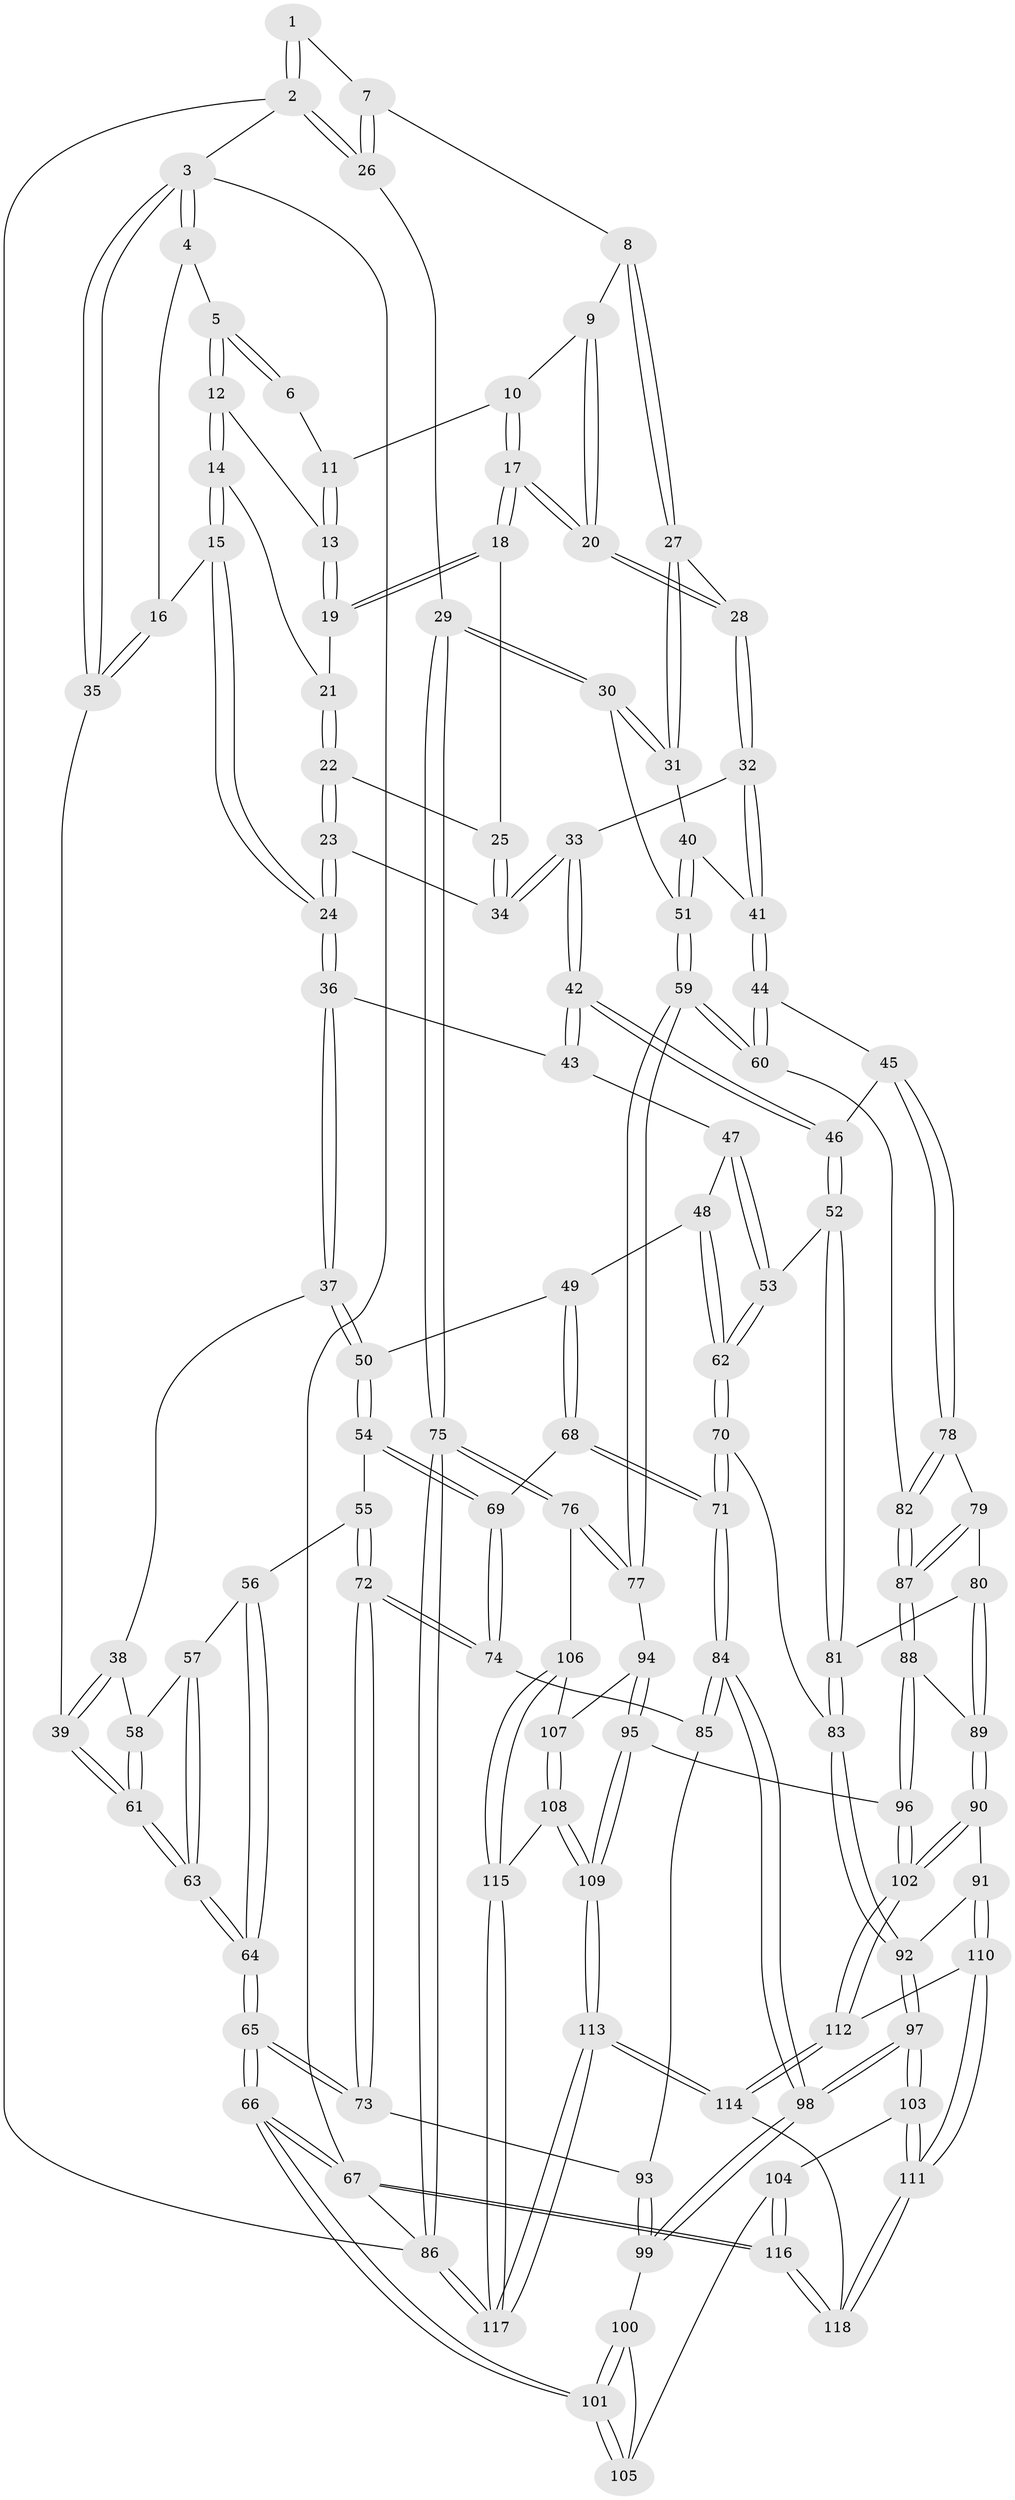 // Generated by graph-tools (version 1.1) at 2025/27/03/09/25 03:27:09]
// undirected, 118 vertices, 292 edges
graph export_dot {
graph [start="1"]
  node [color=gray90,style=filled];
  1 [pos="+0.6482924962642708+0"];
  2 [pos="+1+0"];
  3 [pos="+0+0"];
  4 [pos="+0.1607171404570591+0"];
  5 [pos="+0.17799961687961557+0"];
  6 [pos="+0.5921985937621591+0"];
  7 [pos="+0.8031380840383863+0.17613215253716497"];
  8 [pos="+0.780876693843309+0.19485775894161528"];
  9 [pos="+0.653967843027413+0.12638783690343694"];
  10 [pos="+0.6238739584141477+0.08433953781381792"];
  11 [pos="+0.5859829855530246+0"];
  12 [pos="+0.3323251679967636+0.10042350650322024"];
  13 [pos="+0.47483782491495574+0.09179236375551025"];
  14 [pos="+0.31923476985625293+0.16907481815408046"];
  15 [pos="+0.20473274553528767+0.27396875308040325"];
  16 [pos="+0.16909422229342333+0.2407377243183949"];
  17 [pos="+0.533571909365272+0.22402547867027658"];
  18 [pos="+0.5125391043132844+0.21855424921507907"];
  19 [pos="+0.4899441034102278+0.17852738310861696"];
  20 [pos="+0.5926300468212945+0.2623423165632313"];
  21 [pos="+0.34752935200502794+0.18248763322748676"];
  22 [pos="+0.41708203413072426+0.2696109302304141"];
  23 [pos="+0.3788113438007266+0.32340907886524767"];
  24 [pos="+0.22315447186847792+0.3479391203156572"];
  25 [pos="+0.49416124688273266+0.2347260891202667"];
  26 [pos="+1+0.08500229038064798"];
  27 [pos="+0.7294296565333283+0.2885632507449182"];
  28 [pos="+0.6577363756990598+0.3292645990128347"];
  29 [pos="+1+0.3943160714705049"];
  30 [pos="+1+0.4133537941088451"];
  31 [pos="+0.9076721500357102+0.4050805040996058"];
  32 [pos="+0.6518617948394695+0.34845841174110975"];
  33 [pos="+0.47586252583367755+0.4083574834548522"];
  34 [pos="+0.4701294253908633+0.39931997923155105"];
  35 [pos="+0+0.14928223683884007"];
  36 [pos="+0.2205695761610204+0.3591077481550704"];
  37 [pos="+0.1951890884743372+0.4010584482100248"];
  38 [pos="+0.16091575070372213+0.41279210306059094"];
  39 [pos="+0+0.24384097943405947"];
  40 [pos="+0.7800913883757801+0.4776473366648066"];
  41 [pos="+0.6724824078235707+0.4472577586956228"];
  42 [pos="+0.4588355420143881+0.4595778261627108"];
  43 [pos="+0.38974337297401923+0.46624096265191317"];
  44 [pos="+0.6274687168152937+0.5528762278477002"];
  45 [pos="+0.6171261082224582+0.5585515466236355"];
  46 [pos="+0.4904571523506461+0.5252682230647382"];
  47 [pos="+0.36416102952935847+0.5089955894903587"];
  48 [pos="+0.2751726665490951+0.5433040315904769"];
  49 [pos="+0.24702051982825332+0.5407594456271008"];
  50 [pos="+0.20953205751109816+0.44991617189041366"];
  51 [pos="+0.816165886186172+0.5860822747465079"];
  52 [pos="+0.43301063108953747+0.6025228353729983"];
  53 [pos="+0.3965580406291244+0.6074545366668335"];
  54 [pos="+0.113845056521628+0.5996289432881198"];
  55 [pos="+0.08611653716388946+0.5968576421191935"];
  56 [pos="+0.08601937068248373+0.5966996695772406"];
  57 [pos="+0.08062860463291192+0.5818360437797669"];
  58 [pos="+0.05990755695278784+0.4950541511194106"];
  59 [pos="+0.8038360122142781+0.6559981201506091"];
  60 [pos="+0.7810141774070309+0.6488414412695016"];
  61 [pos="+0+0.49098611460998454"];
  62 [pos="+0.39354588284593794+0.6089746147182139"];
  63 [pos="+0+0.5791467110738568"];
  64 [pos="+0+0.6218514356081212"];
  65 [pos="+0+0.8686971198828483"];
  66 [pos="+0+0.8700571116051843"];
  67 [pos="+0+1"];
  68 [pos="+0.22968272844364+0.607197577845712"];
  69 [pos="+0.19015431377459707+0.6271285711132992"];
  70 [pos="+0.3362057546140753+0.6850378630836075"];
  71 [pos="+0.31386178090545497+0.6986474428836082"];
  72 [pos="+0.03217285384998929+0.7339593100732862"];
  73 [pos="+0.028165932674202466+0.7384687148279142"];
  74 [pos="+0.16883798753816698+0.6783984285136766"];
  75 [pos="+1+0.6908592086318192"];
  76 [pos="+1+0.696386566606484"];
  77 [pos="+0.807262270661365+0.6605317282068471"];
  78 [pos="+0.6107673255486812+0.578019987111401"];
  79 [pos="+0.5769797851367248+0.6463629117263455"];
  80 [pos="+0.56096460269482+0.6572039314290485"];
  81 [pos="+0.4775822965897165+0.6669865213599803"];
  82 [pos="+0.6668447497133785+0.6995094618720418"];
  83 [pos="+0.46128495575686734+0.7267233883956107"];
  84 [pos="+0.295954936270428+0.7737769555730094"];
  85 [pos="+0.1819890203079673+0.704565060837904"];
  86 [pos="+1+1"];
  87 [pos="+0.6362593140850155+0.7387626606272115"];
  88 [pos="+0.6357503577286437+0.7944202841425663"];
  89 [pos="+0.536910987761301+0.801556837073656"];
  90 [pos="+0.5278995344985626+0.8053116978696807"];
  91 [pos="+0.48489339230566325+0.8178745195844536"];
  92 [pos="+0.48211307751451915+0.8160483037977432"];
  93 [pos="+0.15498124562081178+0.7862808118656198"];
  94 [pos="+0.7624916463638272+0.8144255716955981"];
  95 [pos="+0.7577037184471351+0.8175681492807817"];
  96 [pos="+0.6821132765131203+0.8237558313800836"];
  97 [pos="+0.3051649842667625+0.8170875016917402"];
  98 [pos="+0.2968313723340245+0.807868797607543"];
  99 [pos="+0.19609239316407928+0.8239066116215356"];
  100 [pos="+0.19273669769026983+0.8284025772265577"];
  101 [pos="+0+0.8705045879259383"];
  102 [pos="+0.630772985640903+0.9494629182903375"];
  103 [pos="+0.3124544929789502+1"];
  104 [pos="+0.15929597349384977+0.9002940242990216"];
  105 [pos="+0.15662682441840967+0.8913697443937265"];
  106 [pos="+0.9212689573615227+0.8512466439163235"];
  107 [pos="+0.8045378729573985+0.8293985477804038"];
  108 [pos="+0.8532743864939427+0.9641279265993367"];
  109 [pos="+0.7753720711899499+1"];
  110 [pos="+0.4876875319585359+0.9029517283449825"];
  111 [pos="+0.32394433305448167+1"];
  112 [pos="+0.6145583287717216+1"];
  113 [pos="+0.7126096636033387+1"];
  114 [pos="+0.69292324034431+1"];
  115 [pos="+0.9148259913714984+0.9155224960145686"];
  116 [pos="+0.00826246549984239+1"];
  117 [pos="+1+1"];
  118 [pos="+0.3013223789649006+1"];
  1 -- 2;
  1 -- 2;
  1 -- 7;
  2 -- 3;
  2 -- 26;
  2 -- 26;
  2 -- 86;
  3 -- 4;
  3 -- 4;
  3 -- 35;
  3 -- 35;
  3 -- 67;
  4 -- 5;
  4 -- 16;
  5 -- 6;
  5 -- 6;
  5 -- 12;
  5 -- 12;
  6 -- 11;
  7 -- 8;
  7 -- 26;
  7 -- 26;
  8 -- 9;
  8 -- 27;
  8 -- 27;
  9 -- 10;
  9 -- 20;
  9 -- 20;
  10 -- 11;
  10 -- 17;
  10 -- 17;
  11 -- 13;
  11 -- 13;
  12 -- 13;
  12 -- 14;
  12 -- 14;
  13 -- 19;
  13 -- 19;
  14 -- 15;
  14 -- 15;
  14 -- 21;
  15 -- 16;
  15 -- 24;
  15 -- 24;
  16 -- 35;
  16 -- 35;
  17 -- 18;
  17 -- 18;
  17 -- 20;
  17 -- 20;
  18 -- 19;
  18 -- 19;
  18 -- 25;
  19 -- 21;
  20 -- 28;
  20 -- 28;
  21 -- 22;
  21 -- 22;
  22 -- 23;
  22 -- 23;
  22 -- 25;
  23 -- 24;
  23 -- 24;
  23 -- 34;
  24 -- 36;
  24 -- 36;
  25 -- 34;
  25 -- 34;
  26 -- 29;
  27 -- 28;
  27 -- 31;
  27 -- 31;
  28 -- 32;
  28 -- 32;
  29 -- 30;
  29 -- 30;
  29 -- 75;
  29 -- 75;
  30 -- 31;
  30 -- 31;
  30 -- 51;
  31 -- 40;
  32 -- 33;
  32 -- 41;
  32 -- 41;
  33 -- 34;
  33 -- 34;
  33 -- 42;
  33 -- 42;
  35 -- 39;
  36 -- 37;
  36 -- 37;
  36 -- 43;
  37 -- 38;
  37 -- 50;
  37 -- 50;
  38 -- 39;
  38 -- 39;
  38 -- 58;
  39 -- 61;
  39 -- 61;
  40 -- 41;
  40 -- 51;
  40 -- 51;
  41 -- 44;
  41 -- 44;
  42 -- 43;
  42 -- 43;
  42 -- 46;
  42 -- 46;
  43 -- 47;
  44 -- 45;
  44 -- 60;
  44 -- 60;
  45 -- 46;
  45 -- 78;
  45 -- 78;
  46 -- 52;
  46 -- 52;
  47 -- 48;
  47 -- 53;
  47 -- 53;
  48 -- 49;
  48 -- 62;
  48 -- 62;
  49 -- 50;
  49 -- 68;
  49 -- 68;
  50 -- 54;
  50 -- 54;
  51 -- 59;
  51 -- 59;
  52 -- 53;
  52 -- 81;
  52 -- 81;
  53 -- 62;
  53 -- 62;
  54 -- 55;
  54 -- 69;
  54 -- 69;
  55 -- 56;
  55 -- 72;
  55 -- 72;
  56 -- 57;
  56 -- 64;
  56 -- 64;
  57 -- 58;
  57 -- 63;
  57 -- 63;
  58 -- 61;
  58 -- 61;
  59 -- 60;
  59 -- 60;
  59 -- 77;
  59 -- 77;
  60 -- 82;
  61 -- 63;
  61 -- 63;
  62 -- 70;
  62 -- 70;
  63 -- 64;
  63 -- 64;
  64 -- 65;
  64 -- 65;
  65 -- 66;
  65 -- 66;
  65 -- 73;
  65 -- 73;
  66 -- 67;
  66 -- 67;
  66 -- 101;
  66 -- 101;
  67 -- 116;
  67 -- 116;
  67 -- 86;
  68 -- 69;
  68 -- 71;
  68 -- 71;
  69 -- 74;
  69 -- 74;
  70 -- 71;
  70 -- 71;
  70 -- 83;
  71 -- 84;
  71 -- 84;
  72 -- 73;
  72 -- 73;
  72 -- 74;
  72 -- 74;
  73 -- 93;
  74 -- 85;
  75 -- 76;
  75 -- 76;
  75 -- 86;
  75 -- 86;
  76 -- 77;
  76 -- 77;
  76 -- 106;
  77 -- 94;
  78 -- 79;
  78 -- 82;
  78 -- 82;
  79 -- 80;
  79 -- 87;
  79 -- 87;
  80 -- 81;
  80 -- 89;
  80 -- 89;
  81 -- 83;
  81 -- 83;
  82 -- 87;
  82 -- 87;
  83 -- 92;
  83 -- 92;
  84 -- 85;
  84 -- 85;
  84 -- 98;
  84 -- 98;
  85 -- 93;
  86 -- 117;
  86 -- 117;
  87 -- 88;
  87 -- 88;
  88 -- 89;
  88 -- 96;
  88 -- 96;
  89 -- 90;
  89 -- 90;
  90 -- 91;
  90 -- 102;
  90 -- 102;
  91 -- 92;
  91 -- 110;
  91 -- 110;
  92 -- 97;
  92 -- 97;
  93 -- 99;
  93 -- 99;
  94 -- 95;
  94 -- 95;
  94 -- 107;
  95 -- 96;
  95 -- 109;
  95 -- 109;
  96 -- 102;
  96 -- 102;
  97 -- 98;
  97 -- 98;
  97 -- 103;
  97 -- 103;
  98 -- 99;
  98 -- 99;
  99 -- 100;
  100 -- 101;
  100 -- 101;
  100 -- 105;
  101 -- 105;
  101 -- 105;
  102 -- 112;
  102 -- 112;
  103 -- 104;
  103 -- 111;
  103 -- 111;
  104 -- 105;
  104 -- 116;
  104 -- 116;
  106 -- 107;
  106 -- 115;
  106 -- 115;
  107 -- 108;
  107 -- 108;
  108 -- 109;
  108 -- 109;
  108 -- 115;
  109 -- 113;
  109 -- 113;
  110 -- 111;
  110 -- 111;
  110 -- 112;
  111 -- 118;
  111 -- 118;
  112 -- 114;
  112 -- 114;
  113 -- 114;
  113 -- 114;
  113 -- 117;
  113 -- 117;
  114 -- 118;
  115 -- 117;
  115 -- 117;
  116 -- 118;
  116 -- 118;
}
